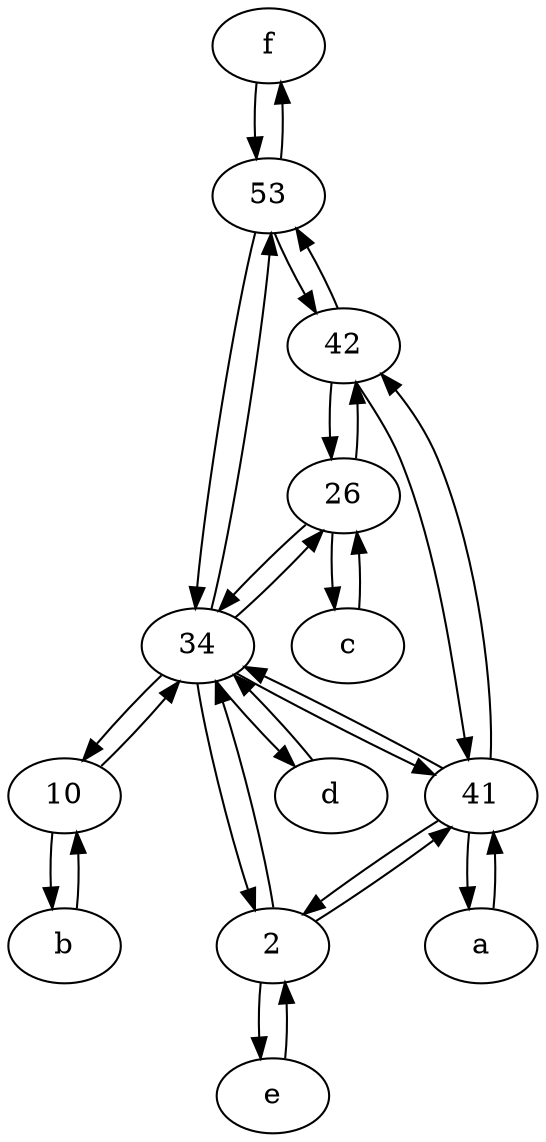 digraph  {
	f [pos="15,45!"];
	26;
	10;
	41;
	a [pos="40,10!"];
	e [pos="30,50!"];
	2;
	b [pos="50,20!"];
	c [pos="20,10!"];
	d [pos="20,30!"];
	34;
	42;
	53;
	b -> 10;
	42 -> 41;
	c -> 26;
	34 -> 2;
	41 -> a;
	34 -> d;
	41 -> 2;
	34 -> 41;
	34 -> 26;
	10 -> b;
	26 -> c;
	e -> 2;
	42 -> 53;
	d -> 34;
	41 -> 42;
	34 -> 10;
	10 -> 34;
	f -> 53;
	26 -> 34;
	34 -> 53;
	2 -> 41;
	42 -> 26;
	53 -> 42;
	41 -> 34;
	26 -> 42;
	53 -> 34;
	53 -> f;
	a -> 41;
	2 -> 34;
	2 -> e;

	}